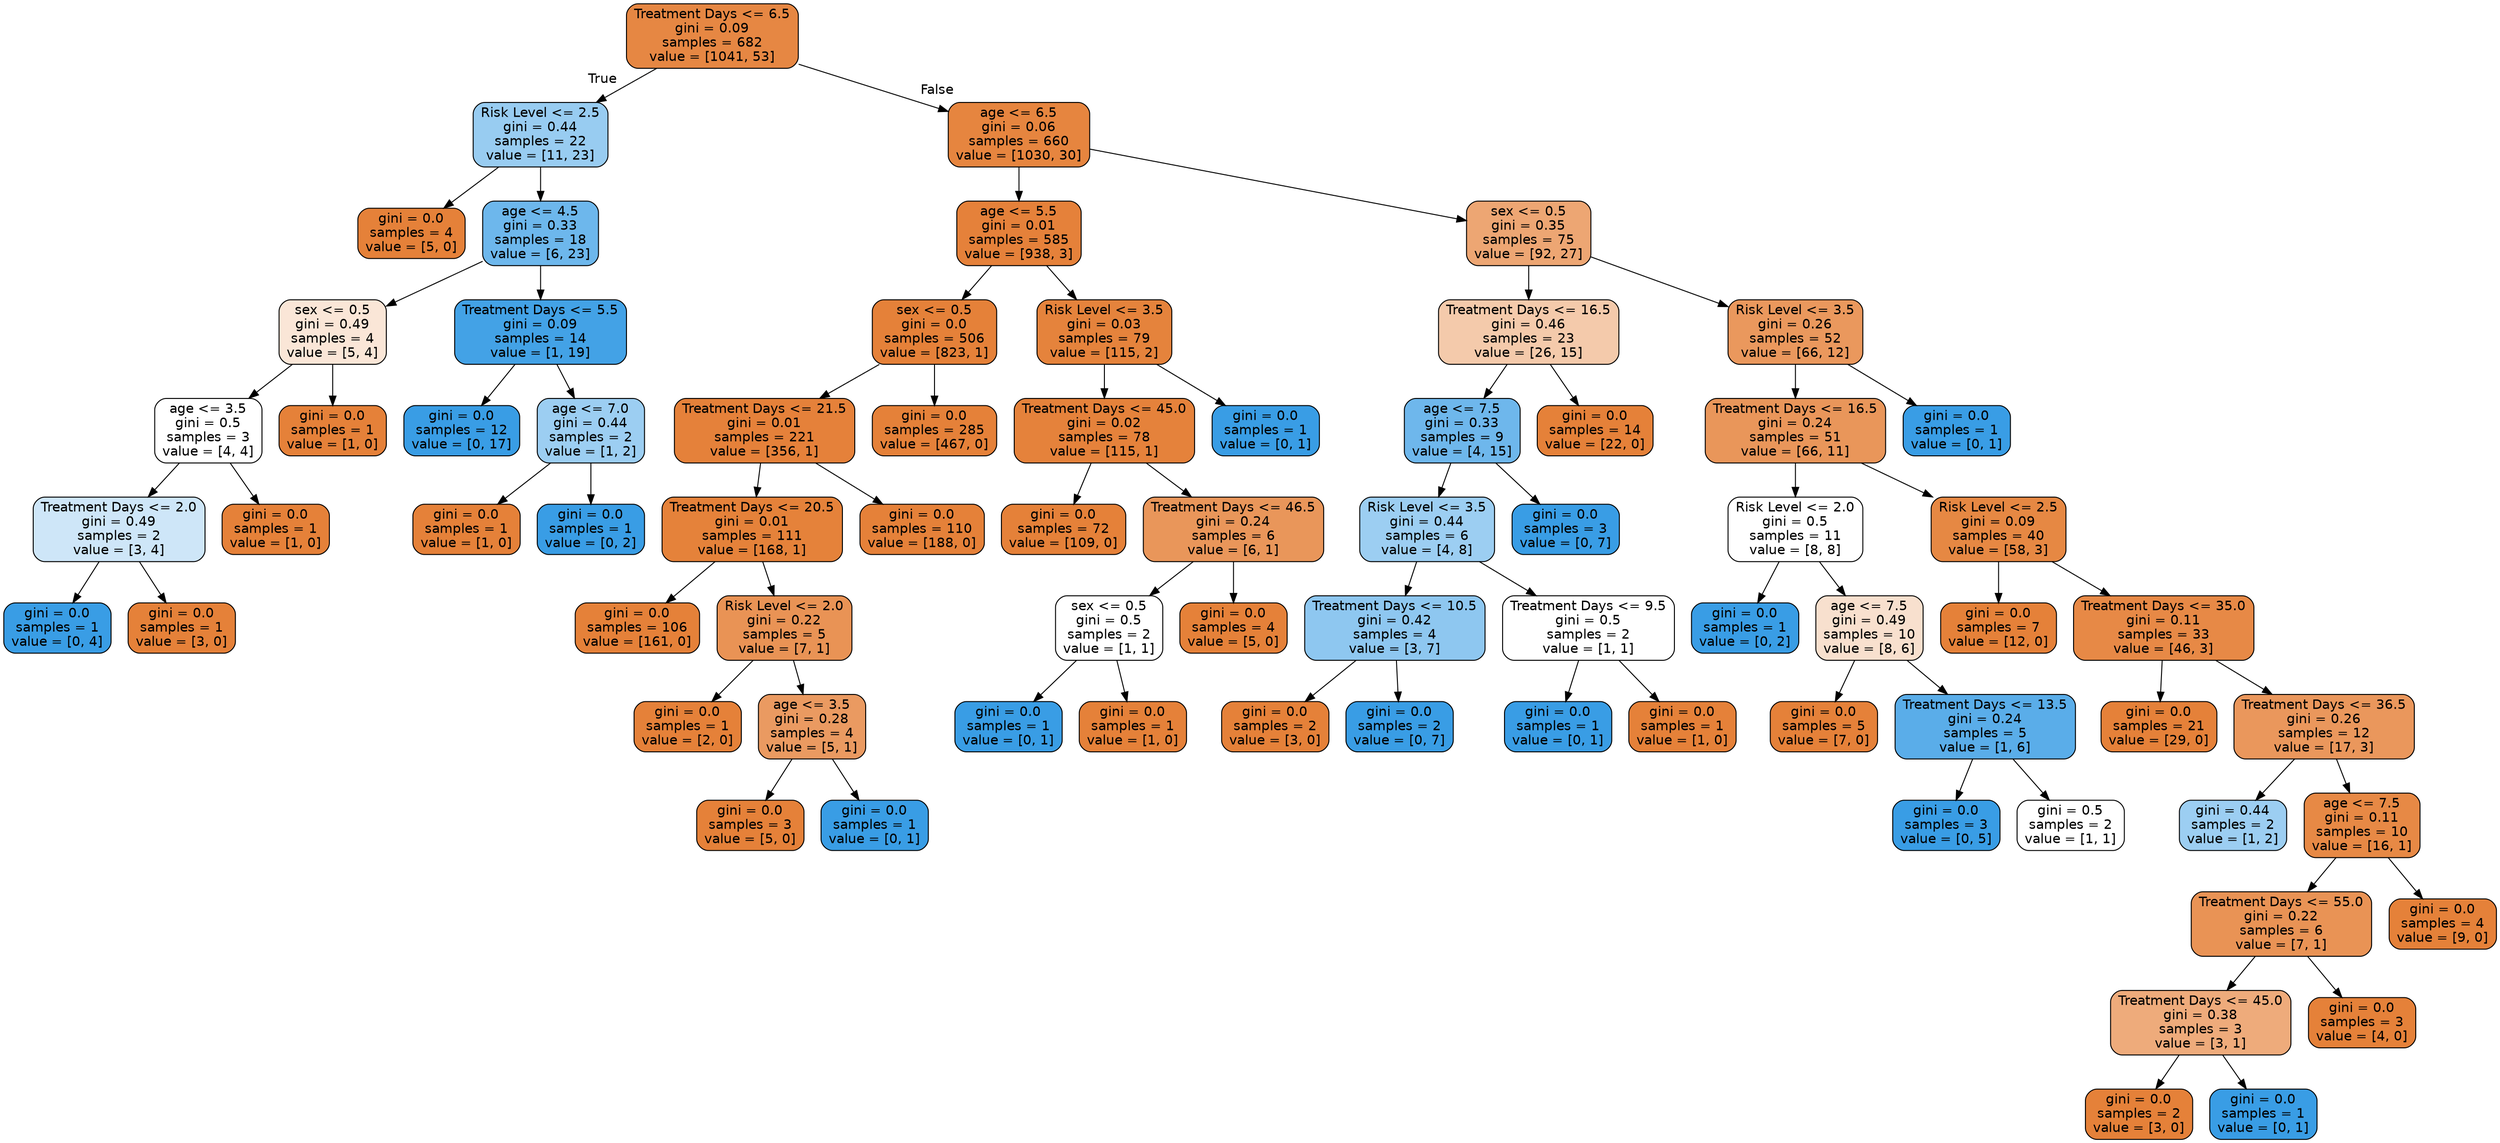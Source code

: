 digraph Tree {
node [shape=box, style="filled, rounded", color="black", fontname=helvetica] ;
edge [fontname=helvetica] ;
0 [label="Treatment Days <= 6.5\ngini = 0.09\nsamples = 682\nvalue = [1041, 53]", fillcolor="#e68743"] ;
1 [label="Risk Level <= 2.5\ngini = 0.44\nsamples = 22\nvalue = [11, 23]", fillcolor="#98ccf1"] ;
0 -> 1 [labeldistance=2.5, labelangle=45, headlabel="True"] ;
2 [label="gini = 0.0\nsamples = 4\nvalue = [5, 0]", fillcolor="#e58139"] ;
1 -> 2 ;
3 [label="age <= 4.5\ngini = 0.33\nsamples = 18\nvalue = [6, 23]", fillcolor="#6db7ec"] ;
1 -> 3 ;
4 [label="sex <= 0.5\ngini = 0.49\nsamples = 4\nvalue = [5, 4]", fillcolor="#fae6d7"] ;
3 -> 4 ;
5 [label="age <= 3.5\ngini = 0.5\nsamples = 3\nvalue = [4, 4]", fillcolor="#ffffff"] ;
4 -> 5 ;
6 [label="Treatment Days <= 2.0\ngini = 0.49\nsamples = 2\nvalue = [3, 4]", fillcolor="#cee6f8"] ;
5 -> 6 ;
7 [label="gini = 0.0\nsamples = 1\nvalue = [0, 4]", fillcolor="#399de5"] ;
6 -> 7 ;
8 [label="gini = 0.0\nsamples = 1\nvalue = [3, 0]", fillcolor="#e58139"] ;
6 -> 8 ;
9 [label="gini = 0.0\nsamples = 1\nvalue = [1, 0]", fillcolor="#e58139"] ;
5 -> 9 ;
10 [label="gini = 0.0\nsamples = 1\nvalue = [1, 0]", fillcolor="#e58139"] ;
4 -> 10 ;
11 [label="Treatment Days <= 5.5\ngini = 0.09\nsamples = 14\nvalue = [1, 19]", fillcolor="#43a2e6"] ;
3 -> 11 ;
12 [label="gini = 0.0\nsamples = 12\nvalue = [0, 17]", fillcolor="#399de5"] ;
11 -> 12 ;
13 [label="age <= 7.0\ngini = 0.44\nsamples = 2\nvalue = [1, 2]", fillcolor="#9ccef2"] ;
11 -> 13 ;
14 [label="gini = 0.0\nsamples = 1\nvalue = [1, 0]", fillcolor="#e58139"] ;
13 -> 14 ;
15 [label="gini = 0.0\nsamples = 1\nvalue = [0, 2]", fillcolor="#399de5"] ;
13 -> 15 ;
16 [label="age <= 6.5\ngini = 0.06\nsamples = 660\nvalue = [1030, 30]", fillcolor="#e6853f"] ;
0 -> 16 [labeldistance=2.5, labelangle=-45, headlabel="False"] ;
17 [label="age <= 5.5\ngini = 0.01\nsamples = 585\nvalue = [938, 3]", fillcolor="#e5813a"] ;
16 -> 17 ;
18 [label="sex <= 0.5\ngini = 0.0\nsamples = 506\nvalue = [823, 1]", fillcolor="#e58139"] ;
17 -> 18 ;
19 [label="Treatment Days <= 21.5\ngini = 0.01\nsamples = 221\nvalue = [356, 1]", fillcolor="#e5813a"] ;
18 -> 19 ;
20 [label="Treatment Days <= 20.5\ngini = 0.01\nsamples = 111\nvalue = [168, 1]", fillcolor="#e5823a"] ;
19 -> 20 ;
21 [label="gini = 0.0\nsamples = 106\nvalue = [161, 0]", fillcolor="#e58139"] ;
20 -> 21 ;
22 [label="Risk Level <= 2.0\ngini = 0.22\nsamples = 5\nvalue = [7, 1]", fillcolor="#e99355"] ;
20 -> 22 ;
23 [label="gini = 0.0\nsamples = 1\nvalue = [2, 0]", fillcolor="#e58139"] ;
22 -> 23 ;
24 [label="age <= 3.5\ngini = 0.28\nsamples = 4\nvalue = [5, 1]", fillcolor="#ea9a61"] ;
22 -> 24 ;
25 [label="gini = 0.0\nsamples = 3\nvalue = [5, 0]", fillcolor="#e58139"] ;
24 -> 25 ;
26 [label="gini = 0.0\nsamples = 1\nvalue = [0, 1]", fillcolor="#399de5"] ;
24 -> 26 ;
27 [label="gini = 0.0\nsamples = 110\nvalue = [188, 0]", fillcolor="#e58139"] ;
19 -> 27 ;
28 [label="gini = 0.0\nsamples = 285\nvalue = [467, 0]", fillcolor="#e58139"] ;
18 -> 28 ;
29 [label="Risk Level <= 3.5\ngini = 0.03\nsamples = 79\nvalue = [115, 2]", fillcolor="#e5833c"] ;
17 -> 29 ;
30 [label="Treatment Days <= 45.0\ngini = 0.02\nsamples = 78\nvalue = [115, 1]", fillcolor="#e5823b"] ;
29 -> 30 ;
31 [label="gini = 0.0\nsamples = 72\nvalue = [109, 0]", fillcolor="#e58139"] ;
30 -> 31 ;
32 [label="Treatment Days <= 46.5\ngini = 0.24\nsamples = 6\nvalue = [6, 1]", fillcolor="#e9965a"] ;
30 -> 32 ;
33 [label="sex <= 0.5\ngini = 0.5\nsamples = 2\nvalue = [1, 1]", fillcolor="#ffffff"] ;
32 -> 33 ;
34 [label="gini = 0.0\nsamples = 1\nvalue = [0, 1]", fillcolor="#399de5"] ;
33 -> 34 ;
35 [label="gini = 0.0\nsamples = 1\nvalue = [1, 0]", fillcolor="#e58139"] ;
33 -> 35 ;
36 [label="gini = 0.0\nsamples = 4\nvalue = [5, 0]", fillcolor="#e58139"] ;
32 -> 36 ;
37 [label="gini = 0.0\nsamples = 1\nvalue = [0, 1]", fillcolor="#399de5"] ;
29 -> 37 ;
38 [label="sex <= 0.5\ngini = 0.35\nsamples = 75\nvalue = [92, 27]", fillcolor="#eda673"] ;
16 -> 38 ;
39 [label="Treatment Days <= 16.5\ngini = 0.46\nsamples = 23\nvalue = [26, 15]", fillcolor="#f4caab"] ;
38 -> 39 ;
40 [label="age <= 7.5\ngini = 0.33\nsamples = 9\nvalue = [4, 15]", fillcolor="#6eb7ec"] ;
39 -> 40 ;
41 [label="Risk Level <= 3.5\ngini = 0.44\nsamples = 6\nvalue = [4, 8]", fillcolor="#9ccef2"] ;
40 -> 41 ;
42 [label="Treatment Days <= 10.5\ngini = 0.42\nsamples = 4\nvalue = [3, 7]", fillcolor="#8ec7f0"] ;
41 -> 42 ;
43 [label="gini = 0.0\nsamples = 2\nvalue = [3, 0]", fillcolor="#e58139"] ;
42 -> 43 ;
44 [label="gini = 0.0\nsamples = 2\nvalue = [0, 7]", fillcolor="#399de5"] ;
42 -> 44 ;
45 [label="Treatment Days <= 9.5\ngini = 0.5\nsamples = 2\nvalue = [1, 1]", fillcolor="#ffffff"] ;
41 -> 45 ;
46 [label="gini = 0.0\nsamples = 1\nvalue = [0, 1]", fillcolor="#399de5"] ;
45 -> 46 ;
47 [label="gini = 0.0\nsamples = 1\nvalue = [1, 0]", fillcolor="#e58139"] ;
45 -> 47 ;
48 [label="gini = 0.0\nsamples = 3\nvalue = [0, 7]", fillcolor="#399de5"] ;
40 -> 48 ;
49 [label="gini = 0.0\nsamples = 14\nvalue = [22, 0]", fillcolor="#e58139"] ;
39 -> 49 ;
50 [label="Risk Level <= 3.5\ngini = 0.26\nsamples = 52\nvalue = [66, 12]", fillcolor="#ea985d"] ;
38 -> 50 ;
51 [label="Treatment Days <= 16.5\ngini = 0.24\nsamples = 51\nvalue = [66, 11]", fillcolor="#e9965a"] ;
50 -> 51 ;
52 [label="Risk Level <= 2.0\ngini = 0.5\nsamples = 11\nvalue = [8, 8]", fillcolor="#ffffff"] ;
51 -> 52 ;
53 [label="gini = 0.0\nsamples = 1\nvalue = [0, 2]", fillcolor="#399de5"] ;
52 -> 53 ;
54 [label="age <= 7.5\ngini = 0.49\nsamples = 10\nvalue = [8, 6]", fillcolor="#f8e0ce"] ;
52 -> 54 ;
55 [label="gini = 0.0\nsamples = 5\nvalue = [7, 0]", fillcolor="#e58139"] ;
54 -> 55 ;
56 [label="Treatment Days <= 13.5\ngini = 0.24\nsamples = 5\nvalue = [1, 6]", fillcolor="#5aade9"] ;
54 -> 56 ;
57 [label="gini = 0.0\nsamples = 3\nvalue = [0, 5]", fillcolor="#399de5"] ;
56 -> 57 ;
58 [label="gini = 0.5\nsamples = 2\nvalue = [1, 1]", fillcolor="#ffffff"] ;
56 -> 58 ;
59 [label="Risk Level <= 2.5\ngini = 0.09\nsamples = 40\nvalue = [58, 3]", fillcolor="#e68843"] ;
51 -> 59 ;
60 [label="gini = 0.0\nsamples = 7\nvalue = [12, 0]", fillcolor="#e58139"] ;
59 -> 60 ;
61 [label="Treatment Days <= 35.0\ngini = 0.11\nsamples = 33\nvalue = [46, 3]", fillcolor="#e78946"] ;
59 -> 61 ;
62 [label="gini = 0.0\nsamples = 21\nvalue = [29, 0]", fillcolor="#e58139"] ;
61 -> 62 ;
63 [label="Treatment Days <= 36.5\ngini = 0.26\nsamples = 12\nvalue = [17, 3]", fillcolor="#ea975c"] ;
61 -> 63 ;
64 [label="gini = 0.44\nsamples = 2\nvalue = [1, 2]", fillcolor="#9ccef2"] ;
63 -> 64 ;
65 [label="age <= 7.5\ngini = 0.11\nsamples = 10\nvalue = [16, 1]", fillcolor="#e78945"] ;
63 -> 65 ;
66 [label="Treatment Days <= 55.0\ngini = 0.22\nsamples = 6\nvalue = [7, 1]", fillcolor="#e99355"] ;
65 -> 66 ;
67 [label="Treatment Days <= 45.0\ngini = 0.38\nsamples = 3\nvalue = [3, 1]", fillcolor="#eeab7b"] ;
66 -> 67 ;
68 [label="gini = 0.0\nsamples = 2\nvalue = [3, 0]", fillcolor="#e58139"] ;
67 -> 68 ;
69 [label="gini = 0.0\nsamples = 1\nvalue = [0, 1]", fillcolor="#399de5"] ;
67 -> 69 ;
70 [label="gini = 0.0\nsamples = 3\nvalue = [4, 0]", fillcolor="#e58139"] ;
66 -> 70 ;
71 [label="gini = 0.0\nsamples = 4\nvalue = [9, 0]", fillcolor="#e58139"] ;
65 -> 71 ;
72 [label="gini = 0.0\nsamples = 1\nvalue = [0, 1]", fillcolor="#399de5"] ;
50 -> 72 ;
}